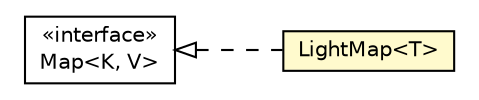 #!/usr/local/bin/dot
#
# Class diagram 
# Generated by UMLGraph version R5_6-24-gf6e263 (http://www.umlgraph.org/)
#

digraph G {
	edge [fontname="Helvetica",fontsize=10,labelfontname="Helvetica",labelfontsize=10];
	node [fontname="Helvetica",fontsize=10,shape=plaintext];
	nodesep=0.25;
	ranksep=0.5;
	rankdir=LR;
	// org.turbogwt.core.collections.client.LightMap<T>
	c915 [label=<<table title="org.turbogwt.core.collections.client.LightMap" border="0" cellborder="1" cellspacing="0" cellpadding="2" port="p" bgcolor="lemonChiffon" href="./LightMap.html">
		<tr><td><table border="0" cellspacing="0" cellpadding="1">
<tr><td align="center" balign="center"> LightMap&lt;T&gt; </td></tr>
		</table></td></tr>
		</table>>, URL="./LightMap.html", fontname="Helvetica", fontcolor="black", fontsize=10.0];
	//org.turbogwt.core.collections.client.LightMap<T> implements java.util.Map<K, V>
	c938:p -> c915:p [dir=back,arrowtail=empty,style=dashed];
	// java.util.Map<K, V>
	c938 [label=<<table title="java.util.Map" border="0" cellborder="1" cellspacing="0" cellpadding="2" port="p" href="http://download.oracle.com/javase/7/docs/api/java/util/Map.html">
		<tr><td><table border="0" cellspacing="0" cellpadding="1">
<tr><td align="center" balign="center"> &#171;interface&#187; </td></tr>
<tr><td align="center" balign="center"> Map&lt;K, V&gt; </td></tr>
		</table></td></tr>
		</table>>, URL="http://download.oracle.com/javase/7/docs/api/java/util/Map.html", fontname="Helvetica", fontcolor="black", fontsize=10.0];
}

